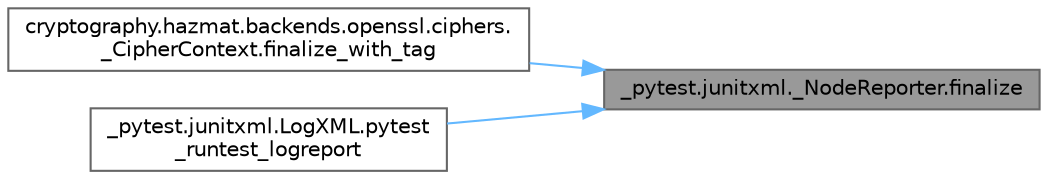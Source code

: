digraph "_pytest.junitxml._NodeReporter.finalize"
{
 // LATEX_PDF_SIZE
  bgcolor="transparent";
  edge [fontname=Helvetica,fontsize=10,labelfontname=Helvetica,labelfontsize=10];
  node [fontname=Helvetica,fontsize=10,shape=box,height=0.2,width=0.4];
  rankdir="RL";
  Node1 [id="Node000001",label="_pytest.junitxml._NodeReporter.finalize",height=0.2,width=0.4,color="gray40", fillcolor="grey60", style="filled", fontcolor="black",tooltip=" "];
  Node1 -> Node2 [id="edge1_Node000001_Node000002",dir="back",color="steelblue1",style="solid",tooltip=" "];
  Node2 [id="Node000002",label="cryptography.hazmat.backends.openssl.ciphers.\l_CipherContext.finalize_with_tag",height=0.2,width=0.4,color="grey40", fillcolor="white", style="filled",URL="$classcryptography_1_1hazmat_1_1backends_1_1openssl_1_1ciphers_1_1___cipher_context.html#aae08819b6b72f78215e57f1365a034af",tooltip=" "];
  Node1 -> Node3 [id="edge2_Node000001_Node000003",dir="back",color="steelblue1",style="solid",tooltip=" "];
  Node3 [id="Node000003",label="_pytest.junitxml.LogXML.pytest\l_runtest_logreport",height=0.2,width=0.4,color="grey40", fillcolor="white", style="filled",URL="$class__pytest_1_1junitxml_1_1_log_x_m_l.html#aff5cb9810fd4071387c7b1b8ce408b5f",tooltip=" "];
}
